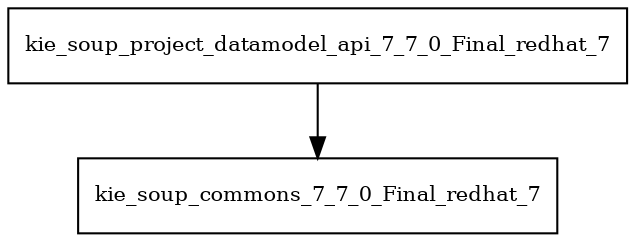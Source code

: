 digraph kie_soup_project_datamodel_api_7_7_0_Final_redhat_7_dependencies {
  node [shape = box, fontsize=10.0];
  kie_soup_project_datamodel_api_7_7_0_Final_redhat_7 -> kie_soup_commons_7_7_0_Final_redhat_7;
}
